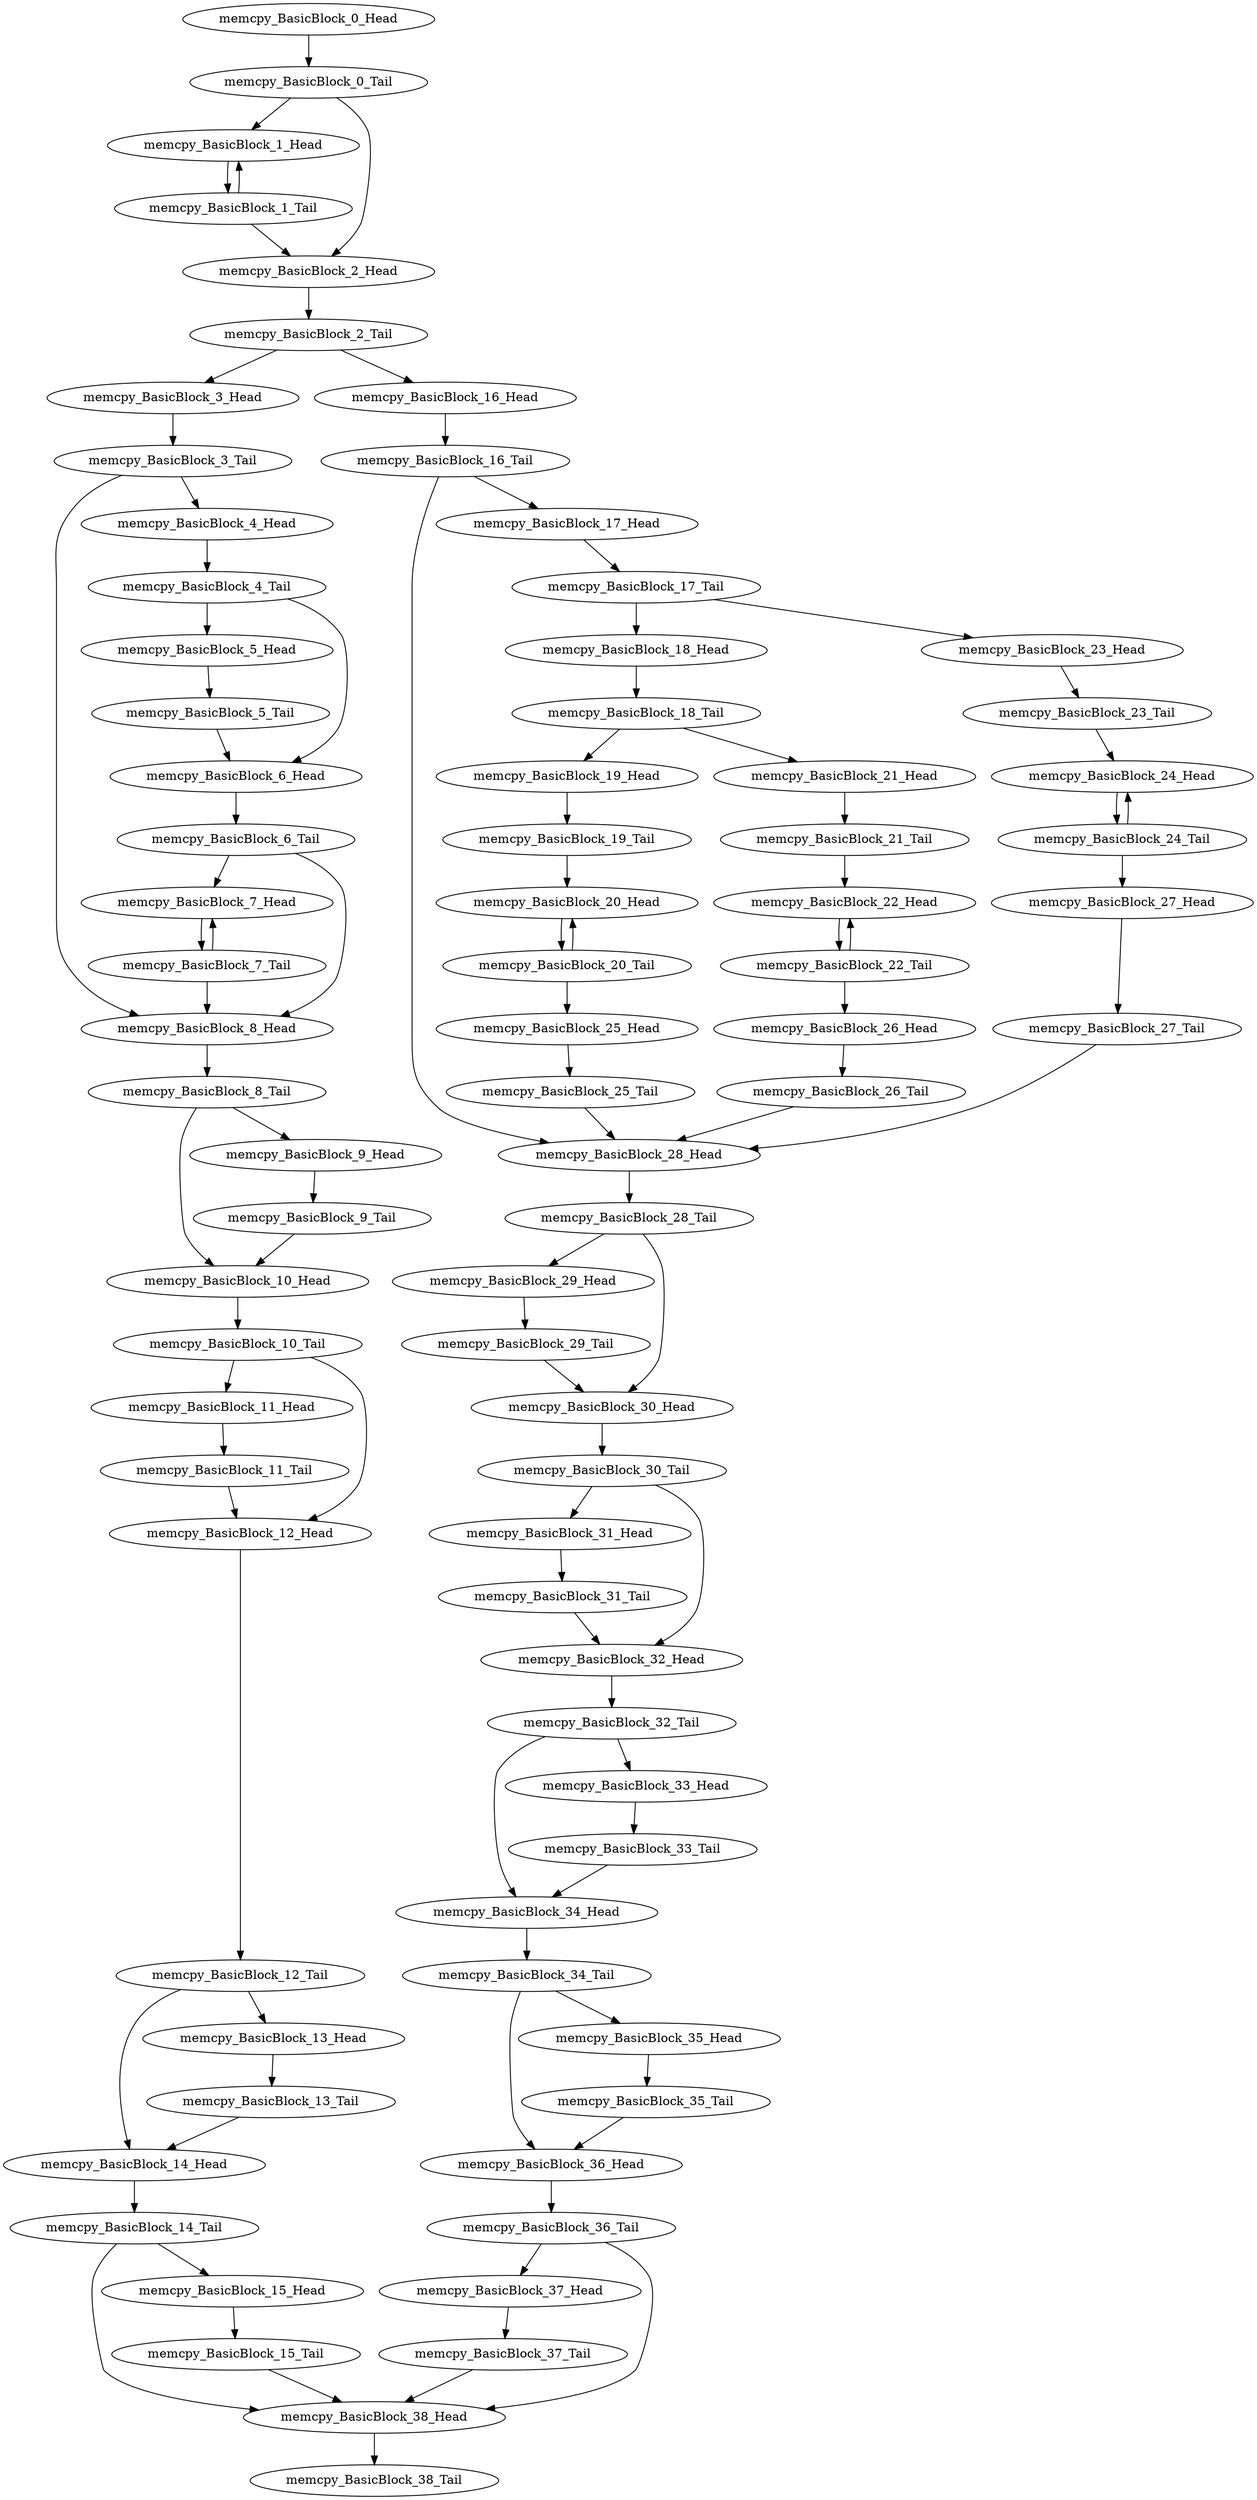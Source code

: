 digraph G {
    "memcpy_BasicBlock_12_Tail" -> "memcpy_BasicBlock_14_Head"
    "memcpy_BasicBlock_12_Tail" -> "memcpy_BasicBlock_13_Head"
    "memcpy_BasicBlock_0_Tail" -> "memcpy_BasicBlock_1_Head"
    "memcpy_BasicBlock_0_Tail" -> "memcpy_BasicBlock_2_Head"
    "memcpy_BasicBlock_37_Head" -> "memcpy_BasicBlock_37_Tail"
    "memcpy_BasicBlock_2_Tail" -> "memcpy_BasicBlock_3_Head"
    "memcpy_BasicBlock_2_Tail" -> "memcpy_BasicBlock_16_Head"
    "memcpy_BasicBlock_3_Head" -> "memcpy_BasicBlock_3_Tail"
    "memcpy_BasicBlock_11_Head" -> "memcpy_BasicBlock_11_Tail"
    "memcpy_BasicBlock_9_Tail" -> "memcpy_BasicBlock_10_Head"
    "memcpy_BasicBlock_9_Head" -> "memcpy_BasicBlock_9_Tail"
    "memcpy_BasicBlock_32_Tail" -> "memcpy_BasicBlock_34_Head"
    "memcpy_BasicBlock_32_Tail" -> "memcpy_BasicBlock_33_Head"
    "memcpy_BasicBlock_10_Tail" -> "memcpy_BasicBlock_11_Head"
    "memcpy_BasicBlock_10_Tail" -> "memcpy_BasicBlock_12_Head"
    "memcpy_BasicBlock_6_Tail" -> "memcpy_BasicBlock_7_Head"
    "memcpy_BasicBlock_6_Tail" -> "memcpy_BasicBlock_8_Head"
    "memcpy_BasicBlock_1_Head" -> "memcpy_BasicBlock_1_Tail"
    "memcpy_BasicBlock_7_Head" -> "memcpy_BasicBlock_7_Tail"
    "memcpy_BasicBlock_12_Head" -> "memcpy_BasicBlock_12_Tail"
    "memcpy_BasicBlock_16_Head" -> "memcpy_BasicBlock_16_Tail"
    "memcpy_BasicBlock_2_Head" -> "memcpy_BasicBlock_2_Tail"
    "memcpy_BasicBlock_4_Head" -> "memcpy_BasicBlock_4_Tail"
    "memcpy_BasicBlock_17_Tail" -> "memcpy_BasicBlock_18_Head"
    "memcpy_BasicBlock_17_Tail" -> "memcpy_BasicBlock_23_Head"
    "memcpy_BasicBlock_5_Head" -> "memcpy_BasicBlock_5_Tail"
    "memcpy_BasicBlock_29_Head" -> "memcpy_BasicBlock_29_Tail"
    "memcpy_BasicBlock_15_Tail" -> "memcpy_BasicBlock_38_Head"
    "memcpy_BasicBlock_19_Head" -> "memcpy_BasicBlock_19_Tail"
    "memcpy_BasicBlock_20_Tail" -> "memcpy_BasicBlock_25_Head"
    "memcpy_BasicBlock_20_Tail" -> "memcpy_BasicBlock_20_Head"
    "memcpy_BasicBlock_5_Tail" -> "memcpy_BasicBlock_6_Head"
    "memcpy_BasicBlock_18_Head" -> "memcpy_BasicBlock_18_Tail"
    "memcpy_BasicBlock_22_Head" -> "memcpy_BasicBlock_22_Tail"
    "memcpy_BasicBlock_7_Tail" -> "memcpy_BasicBlock_7_Head"
    "memcpy_BasicBlock_7_Tail" -> "memcpy_BasicBlock_8_Head"
    "memcpy_BasicBlock_8_Head" -> "memcpy_BasicBlock_8_Tail"
    "memcpy_BasicBlock_22_Tail" -> "memcpy_BasicBlock_22_Head"
    "memcpy_BasicBlock_22_Tail" -> "memcpy_BasicBlock_26_Head"
    "memcpy_BasicBlock_4_Tail" -> "memcpy_BasicBlock_5_Head"
    "memcpy_BasicBlock_4_Tail" -> "memcpy_BasicBlock_6_Head"
    "memcpy_BasicBlock_36_Head" -> "memcpy_BasicBlock_36_Tail"
    "memcpy_BasicBlock_25_Head" -> "memcpy_BasicBlock_25_Tail"
    "memcpy_BasicBlock_25_Tail" -> "memcpy_BasicBlock_28_Head"
    "memcpy_BasicBlock_15_Head" -> "memcpy_BasicBlock_15_Tail"
    "memcpy_BasicBlock_19_Tail" -> "memcpy_BasicBlock_20_Head"
    "memcpy_BasicBlock_10_Head" -> "memcpy_BasicBlock_10_Tail"
    "memcpy_BasicBlock_18_Tail" -> "memcpy_BasicBlock_19_Head"
    "memcpy_BasicBlock_18_Tail" -> "memcpy_BasicBlock_21_Head"
    "memcpy_BasicBlock_16_Tail" -> "memcpy_BasicBlock_17_Head"
    "memcpy_BasicBlock_16_Tail" -> "memcpy_BasicBlock_28_Head"
    "memcpy_BasicBlock_17_Head" -> "memcpy_BasicBlock_17_Tail"
    "memcpy_BasicBlock_34_Head" -> "memcpy_BasicBlock_34_Tail"
    "memcpy_BasicBlock_31_Head" -> "memcpy_BasicBlock_31_Tail"
    "memcpy_BasicBlock_11_Tail" -> "memcpy_BasicBlock_12_Head"
    "memcpy_BasicBlock_33_Tail" -> "memcpy_BasicBlock_34_Head"
    "memcpy_BasicBlock_23_Head" -> "memcpy_BasicBlock_23_Tail"
    "memcpy_BasicBlock_37_Tail" -> "memcpy_BasicBlock_38_Head"
    "memcpy_BasicBlock_28_Head" -> "memcpy_BasicBlock_28_Tail"
    "memcpy_BasicBlock_21_Head" -> "memcpy_BasicBlock_21_Tail"
    "memcpy_BasicBlock_38_Head" -> "memcpy_BasicBlock_38_Tail"
    "memcpy_BasicBlock_3_Tail" -> "memcpy_BasicBlock_4_Head"
    "memcpy_BasicBlock_3_Tail" -> "memcpy_BasicBlock_8_Head"
    "memcpy_BasicBlock_29_Tail" -> "memcpy_BasicBlock_30_Head"
    "memcpy_BasicBlock_13_Tail" -> "memcpy_BasicBlock_14_Head"
    "memcpy_BasicBlock_1_Tail" -> "memcpy_BasicBlock_1_Head"
    "memcpy_BasicBlock_1_Tail" -> "memcpy_BasicBlock_2_Head"
    "memcpy_BasicBlock_21_Tail" -> "memcpy_BasicBlock_22_Head"
    "memcpy_BasicBlock_14_Tail" -> "memcpy_BasicBlock_15_Head"
    "memcpy_BasicBlock_14_Tail" -> "memcpy_BasicBlock_38_Head"
    "memcpy_BasicBlock_14_Head" -> "memcpy_BasicBlock_14_Tail"
    "memcpy_BasicBlock_36_Tail" -> "memcpy_BasicBlock_37_Head"
    "memcpy_BasicBlock_36_Tail" -> "memcpy_BasicBlock_38_Head"
    "memcpy_BasicBlock_34_Tail" -> "memcpy_BasicBlock_36_Head"
    "memcpy_BasicBlock_34_Tail" -> "memcpy_BasicBlock_35_Head"
    "memcpy_BasicBlock_6_Head" -> "memcpy_BasicBlock_6_Tail"
    "memcpy_BasicBlock_35_Head" -> "memcpy_BasicBlock_35_Tail"
    "memcpy_BasicBlock_26_Head" -> "memcpy_BasicBlock_26_Tail"
    "memcpy_BasicBlock_24_Tail" -> "memcpy_BasicBlock_27_Head"
    "memcpy_BasicBlock_24_Tail" -> "memcpy_BasicBlock_24_Head"
    "memcpy_BasicBlock_28_Tail" -> "memcpy_BasicBlock_29_Head"
    "memcpy_BasicBlock_28_Tail" -> "memcpy_BasicBlock_30_Head"
    "memcpy_BasicBlock_31_Tail" -> "memcpy_BasicBlock_32_Head"
    "memcpy_BasicBlock_32_Head" -> "memcpy_BasicBlock_32_Tail"
    "memcpy_BasicBlock_30_Tail" -> "memcpy_BasicBlock_31_Head"
    "memcpy_BasicBlock_30_Tail" -> "memcpy_BasicBlock_32_Head"
    "memcpy_BasicBlock_33_Head" -> "memcpy_BasicBlock_33_Tail"
    "memcpy_BasicBlock_27_Tail" -> "memcpy_BasicBlock_28_Head"
    "memcpy_BasicBlock_0_Head" -> "memcpy_BasicBlock_0_Tail"
    "memcpy_BasicBlock_26_Tail" -> "memcpy_BasicBlock_28_Head"
    "memcpy_BasicBlock_8_Tail" -> "memcpy_BasicBlock_9_Head"
    "memcpy_BasicBlock_8_Tail" -> "memcpy_BasicBlock_10_Head"
    "memcpy_BasicBlock_27_Head" -> "memcpy_BasicBlock_27_Tail"
    "memcpy_BasicBlock_30_Head" -> "memcpy_BasicBlock_30_Tail"
    "memcpy_BasicBlock_13_Head" -> "memcpy_BasicBlock_13_Tail"
    "memcpy_BasicBlock_35_Tail" -> "memcpy_BasicBlock_36_Head"
    "memcpy_BasicBlock_24_Head" -> "memcpy_BasicBlock_24_Tail"
    "memcpy_BasicBlock_23_Tail" -> "memcpy_BasicBlock_24_Head"
    "memcpy_BasicBlock_20_Head" -> "memcpy_BasicBlock_20_Tail"
}
